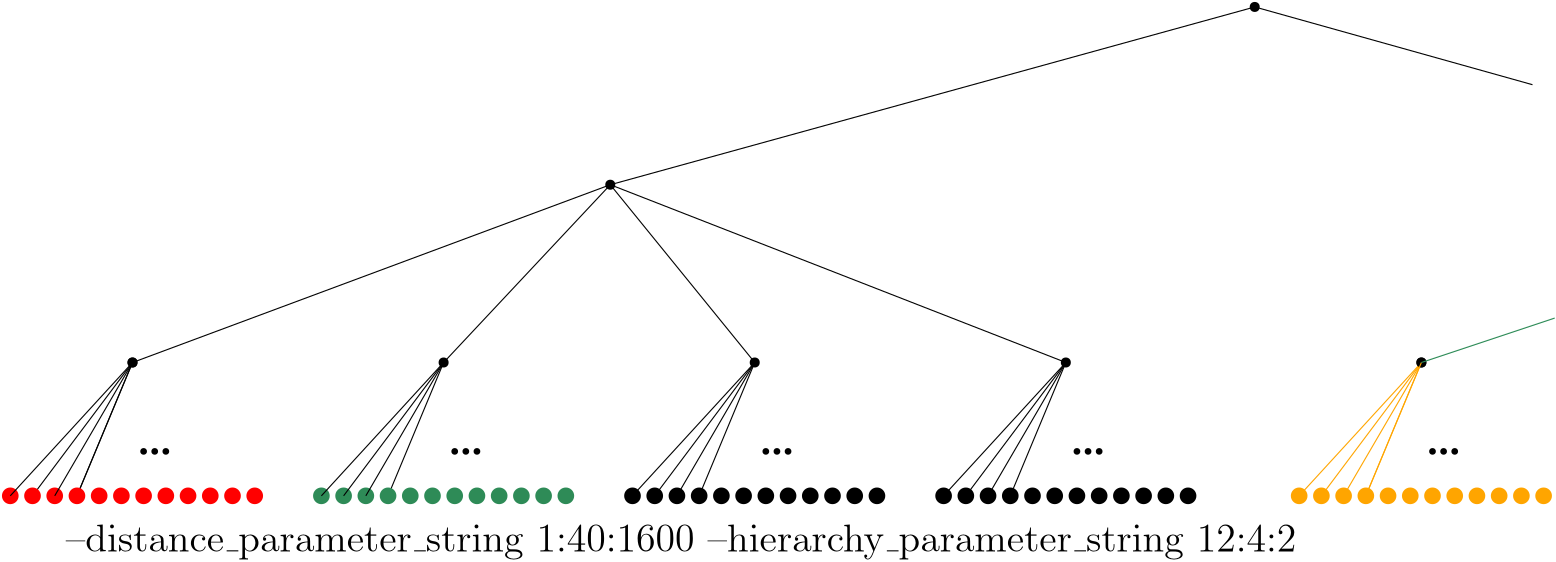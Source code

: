 <?xml version="1.0"?>
<!DOCTYPE ipe SYSTEM "ipe.dtd">
<ipe version="70206" creator="Ipe 7.2.7">
<info created="D:20201119160932" modified="D:20201119163744"/>
<ipestyle name="basic">
<symbol name="arrow/arc(spx)">
<path stroke="sym-stroke" fill="sym-stroke" pen="sym-pen">
0 0 m
-1 0.333 l
-1 -0.333 l
h
</path>
</symbol>
<symbol name="arrow/farc(spx)">
<path stroke="sym-stroke" fill="white" pen="sym-pen">
0 0 m
-1 0.333 l
-1 -0.333 l
h
</path>
</symbol>
<symbol name="arrow/ptarc(spx)">
<path stroke="sym-stroke" fill="sym-stroke" pen="sym-pen">
0 0 m
-1 0.333 l
-0.8 0 l
-1 -0.333 l
h
</path>
</symbol>
<symbol name="arrow/fptarc(spx)">
<path stroke="sym-stroke" fill="white" pen="sym-pen">
0 0 m
-1 0.333 l
-0.8 0 l
-1 -0.333 l
h
</path>
</symbol>
<symbol name="mark/circle(sx)" transformations="translations">
<path fill="sym-stroke">
0.6 0 0 0.6 0 0 e
0.4 0 0 0.4 0 0 e
</path>
</symbol>
<symbol name="mark/disk(sx)" transformations="translations">
<path fill="sym-stroke">
0.6 0 0 0.6 0 0 e
</path>
</symbol>
<symbol name="mark/fdisk(sfx)" transformations="translations">
<group>
<path fill="sym-fill">
0.5 0 0 0.5 0 0 e
</path>
<path fill="sym-stroke" fillrule="eofill">
0.6 0 0 0.6 0 0 e
0.4 0 0 0.4 0 0 e
</path>
</group>
</symbol>
<symbol name="mark/box(sx)" transformations="translations">
<path fill="sym-stroke" fillrule="eofill">
-0.6 -0.6 m
0.6 -0.6 l
0.6 0.6 l
-0.6 0.6 l
h
-0.4 -0.4 m
0.4 -0.4 l
0.4 0.4 l
-0.4 0.4 l
h
</path>
</symbol>
<symbol name="mark/square(sx)" transformations="translations">
<path fill="sym-stroke">
-0.6 -0.6 m
0.6 -0.6 l
0.6 0.6 l
-0.6 0.6 l
h
</path>
</symbol>
<symbol name="mark/fsquare(sfx)" transformations="translations">
<group>
<path fill="sym-fill">
-0.5 -0.5 m
0.5 -0.5 l
0.5 0.5 l
-0.5 0.5 l
h
</path>
<path fill="sym-stroke" fillrule="eofill">
-0.6 -0.6 m
0.6 -0.6 l
0.6 0.6 l
-0.6 0.6 l
h
-0.4 -0.4 m
0.4 -0.4 l
0.4 0.4 l
-0.4 0.4 l
h
</path>
</group>
</symbol>
<symbol name="mark/cross(sx)" transformations="translations">
<group>
<path fill="sym-stroke">
-0.43 -0.57 m
0.57 0.43 l
0.43 0.57 l
-0.57 -0.43 l
h
</path>
<path fill="sym-stroke">
-0.43 0.57 m
0.57 -0.43 l
0.43 -0.57 l
-0.57 0.43 l
h
</path>
</group>
</symbol>
<symbol name="arrow/fnormal(spx)">
<path stroke="sym-stroke" fill="white" pen="sym-pen">
0 0 m
-1 0.333 l
-1 -0.333 l
h
</path>
</symbol>
<symbol name="arrow/pointed(spx)">
<path stroke="sym-stroke" fill="sym-stroke" pen="sym-pen">
0 0 m
-1 0.333 l
-0.8 0 l
-1 -0.333 l
h
</path>
</symbol>
<symbol name="arrow/fpointed(spx)">
<path stroke="sym-stroke" fill="white" pen="sym-pen">
0 0 m
-1 0.333 l
-0.8 0 l
-1 -0.333 l
h
</path>
</symbol>
<symbol name="arrow/linear(spx)">
<path stroke="sym-stroke" pen="sym-pen">
-1 0.333 m
0 0 l
-1 -0.333 l
</path>
</symbol>
<symbol name="arrow/fdouble(spx)">
<path stroke="sym-stroke" fill="white" pen="sym-pen">
0 0 m
-1 0.333 l
-1 -0.333 l
h
-1 0 m
-2 0.333 l
-2 -0.333 l
h
</path>
</symbol>
<symbol name="arrow/double(spx)">
<path stroke="sym-stroke" fill="sym-stroke" pen="sym-pen">
0 0 m
-1 0.333 l
-1 -0.333 l
h
-1 0 m
-2 0.333 l
-2 -0.333 l
h
</path>
</symbol>
<pen name="heavier" value="0.8"/>
<pen name="fat" value="1.2"/>
<pen name="ultrafat" value="2"/>
<symbolsize name="large" value="5"/>
<symbolsize name="small" value="2"/>
<symbolsize name="tiny" value="1.1"/>
<arrowsize name="large" value="10"/>
<arrowsize name="small" value="5"/>
<arrowsize name="tiny" value="3"/>
<color name="red" value="1 0 0"/>
<color name="green" value="0 1 0"/>
<color name="blue" value="0 0 1"/>
<color name="yellow" value="1 1 0"/>
<color name="orange" value="1 0.647 0"/>
<color name="gold" value="1 0.843 0"/>
<color name="purple" value="0.627 0.125 0.941"/>
<color name="gray" value="0.745"/>
<color name="brown" value="0.647 0.165 0.165"/>
<color name="navy" value="0 0 0.502"/>
<color name="pink" value="1 0.753 0.796"/>
<color name="seagreen" value="0.18 0.545 0.341"/>
<color name="turquoise" value="0.251 0.878 0.816"/>
<color name="violet" value="0.933 0.51 0.933"/>
<color name="darkblue" value="0 0 0.545"/>
<color name="darkcyan" value="0 0.545 0.545"/>
<color name="darkgray" value="0.663"/>
<color name="darkgreen" value="0 0.392 0"/>
<color name="darkmagenta" value="0.545 0 0.545"/>
<color name="darkorange" value="1 0.549 0"/>
<color name="darkred" value="0.545 0 0"/>
<color name="lightblue" value="0.678 0.847 0.902"/>
<color name="lightcyan" value="0.878 1 1"/>
<color name="lightgray" value="0.827"/>
<color name="lightgreen" value="0.565 0.933 0.565"/>
<color name="lightyellow" value="1 1 0.878"/>
<dashstyle name="dashed" value="[4] 0"/>
<dashstyle name="dotted" value="[1 3] 0"/>
<dashstyle name="dash dotted" value="[4 2 1 2] 0"/>
<dashstyle name="dash dot dotted" value="[4 2 1 2 1 2] 0"/>
<textsize name="large" value="\large"/>
<textsize name="Large" value="\Large"/>
<textsize name="LARGE" value="\LARGE"/>
<textsize name="huge" value="\huge"/>
<textsize name="Huge" value="\Huge"/>
<textsize name="small" value="\small"/>
<textsize name="footnote" value="\footnotesize"/>
<textsize name="tiny" value="\tiny"/>
<textstyle name="center" begin="\begin{center}" end="\end{center}"/>
<textstyle name="itemize" begin="\begin{itemize}" end="\end{itemize}"/>
<textstyle name="item" begin="\begin{itemize}\item{}" end="\end{itemize}"/>
<gridsize name="4 pts" value="4"/>
<gridsize name="8 pts (~3 mm)" value="8"/>
<gridsize name="16 pts (~6 mm)" value="16"/>
<gridsize name="32 pts (~12 mm)" value="32"/>
<gridsize name="10 pts (~3.5 mm)" value="10"/>
<gridsize name="20 pts (~7 mm)" value="20"/>
<gridsize name="14 pts (~5 mm)" value="14"/>
<gridsize name="28 pts (~10 mm)" value="28"/>
<gridsize name="56 pts (~20 mm)" value="56"/>
<anglesize name="90 deg" value="90"/>
<anglesize name="60 deg" value="60"/>
<anglesize name="45 deg" value="45"/>
<anglesize name="30 deg" value="30"/>
<anglesize name="22.5 deg" value="22.5"/>
<opacity name="10%" value="0.1"/>
<opacity name="30%" value="0.3"/>
<opacity name="50%" value="0.5"/>
<opacity name="75%" value="0.75"/>
<tiling name="falling" angle="-60" step="4" width="1"/>
<tiling name="rising" angle="30" step="4" width="1"/>
</ipestyle>
<page>
<layer name="alpha"/>
<view layers="alpha" active="alpha"/>
<use layer="alpha" matrix="1 0 0 1 -80 -80" name="mark/disk(sx)" pos="96 624" size="large" stroke="red"/>
<use matrix="1 0 0 1 -80 -80" name="mark/disk(sx)" pos="112 624" size="large" stroke="red"/>
<use matrix="1 0 0 1 -80 -80" name="mark/disk(sx)" pos="136 624" size="large" stroke="red"/>
<use matrix="1 0 0 1 -80 -80" name="mark/disk(sx)" pos="144 624" size="large" stroke="red"/>
<use matrix="1 0 0 1 -80 -80" name="mark/disk(sx)" pos="152 624" size="large" stroke="red"/>
<use matrix="1 0 0 1 -80 -80" name="mark/disk(sx)" pos="160 624" size="large" stroke="red"/>
<use matrix="1 0 0 1 -320 -64" name="mark/disk(sx)" pos="368 608" size="large" stroke="red"/>
<use matrix="1 0 0 1 -320 -64" name="mark/disk(sx)" pos="408 608" size="large" stroke="red"/>
<use matrix="1 0 0 1 -320 -64" name="mark/disk(sx)" pos="416 608" size="large" stroke="red"/>
<use matrix="1 0 0 1 -320 -64" name="mark/disk(sx)" pos="424 608" size="large" stroke="red"/>
<use matrix="1 0 0 1 -320 -64" name="mark/disk(sx)" pos="380 656" size="normal" stroke="black"/>
<path matrix="1 0 0 1 -320 -64" stroke="black">
336 608 m
380 656 l
</path>
<path matrix="1 0 0 1 -320 -64" stroke="black">
380 656 m
344 608 l
</path>
<path matrix="1 0 0 1 -320 -64" stroke="black">
352 608 m
380 656 l
</path>
<path matrix="1 0 0 1 -320 -64" stroke="black">
360 608 m
380 656 l
</path>
<use matrix="1 0 0 1 -188 -48" name="mark/disk(sx)" pos="252 608" size="small" stroke="black"/>
<use matrix="1 0 0 1 -188 -48" name="mark/disk(sx)" pos="260 608" size="small" stroke="black"/>
<use matrix="1 0 0 1 -188 -48" name="mark/disk(sx)" pos="256 608" size="small" stroke="black"/>
<use matrix="1 0 0 1 32 -80" name="mark/disk(sx)" pos="96 624" size="large" stroke="seagreen"/>
<use matrix="1 0 0 1 32 -80" name="mark/disk(sx)" pos="104 624" size="large" stroke="seagreen"/>
<use matrix="1 0 0 1 32 -80" name="mark/disk(sx)" pos="112 624" size="large" stroke="seagreen"/>
<use matrix="1 0 0 1 32 -80" name="mark/disk(sx)" pos="136 624" size="large" stroke="seagreen"/>
<use matrix="1 0 0 1 32 -80" name="mark/disk(sx)" pos="144 624" size="large" stroke="seagreen"/>
<use matrix="1 0 0 1 32 -80" name="mark/disk(sx)" pos="152 624" size="large" stroke="seagreen"/>
<use matrix="1 0 0 1 32 -80" name="mark/disk(sx)" pos="160 624" size="large" stroke="seagreen"/>
<use matrix="1 0 0 1 -208 -64" name="mark/disk(sx)" pos="368 608" size="large" stroke="seagreen"/>
<use matrix="1 0 0 1 -208 -64" name="mark/disk(sx)" pos="408 608" size="large" stroke="seagreen"/>
<use matrix="1 0 0 1 -208 -64" name="mark/disk(sx)" pos="416 608" size="large" stroke="seagreen"/>
<use matrix="1 0 0 1 -208 -64" name="mark/disk(sx)" pos="424 608" size="large" stroke="seagreen"/>
<use matrix="1 0 0 1 -208 -64" name="mark/disk(sx)" pos="380 656" size="normal" stroke="black"/>
<path matrix="1 0 0 1 -208 -64" stroke="black">
336 608 m
380 656 l
</path>
<path matrix="1 0 0 1 -208 -64" stroke="black">
380 656 m
344 608 l
</path>
<path matrix="1 0 0 1 -208 -64" stroke="black">
352 608 m
380 656 l
</path>
<path matrix="1 0 0 1 -208 -64" stroke="black">
360 608 m
380 656 l
</path>
<use matrix="1 0 0 1 -76 -48" name="mark/disk(sx)" pos="252 608" size="small" stroke="black"/>
<use matrix="1 0 0 1 -76 -48" name="mark/disk(sx)" pos="260 608" size="small" stroke="black"/>
<use matrix="1 0 0 1 -76 -48" name="mark/disk(sx)" pos="256 608" size="small" stroke="black"/>
<use matrix="1 0 0 1 -144 -32" name="mark/disk(sx)" pos="204 624" size="normal" stroke="black"/>
<use matrix="1 0 0 1 144 -80" name="mark/disk(sx)" pos="96 624" size="large" stroke="black"/>
<use matrix="1 0 0 1 144 -80" name="mark/disk(sx)" pos="104 624" size="large" stroke="black"/>
<use matrix="1 0 0 1 144 -80" name="mark/disk(sx)" pos="112 624" size="large" stroke="black"/>
<use matrix="1 0 0 1 144 -80" name="mark/disk(sx)" pos="120 624" size="large" stroke="black"/>
<use matrix="1 0 0 1 144 -80" name="mark/disk(sx)" pos="136 624" size="large" stroke="black"/>
<use matrix="1 0 0 1 144 -80" name="mark/disk(sx)" pos="144 624" size="large" stroke="black"/>
<use matrix="1 0 0 1 144 -80" name="mark/disk(sx)" pos="152 624" size="large" stroke="black"/>
<use matrix="1 0 0 1 144 -80" name="mark/disk(sx)" pos="160 624" size="large" stroke="black"/>
<use matrix="1 0 0 1 -96 -64" name="mark/disk(sx)" pos="368 608" size="large" stroke="black"/>
<use matrix="1 0 0 1 -96 -64" name="mark/disk(sx)" pos="408 608" size="large" stroke="black"/>
<use matrix="1 0 0 1 -96 -64" name="mark/disk(sx)" pos="416 608" size="large" stroke="black"/>
<use matrix="1 0 0 1 -96 -64" name="mark/disk(sx)" pos="424 608" size="large" stroke="black"/>
<use matrix="1 0 0 1 -96 -64" name="mark/disk(sx)" pos="380 656" size="normal" stroke="black"/>
<path matrix="1 0 0 1 -96 -64" stroke="black">
336 608 m
380 656 l
</path>
<path matrix="1 0 0 1 -96 -64" stroke="black">
380 656 m
344 608 l
</path>
<path matrix="1 0 0 1 -96 -64" stroke="black">
352 608 m
380 656 l
</path>
<path matrix="1 0 0 1 -96 -64" stroke="black">
360 608 m
380 656 l
</path>
<use matrix="1 0 0 1 36 -48" name="mark/disk(sx)" pos="252 608" size="small" stroke="black"/>
<use matrix="1 0 0 1 36 -48" name="mark/disk(sx)" pos="260 608" size="small" stroke="black"/>
<use matrix="1 0 0 1 36 -48" name="mark/disk(sx)" pos="256 608" size="small" stroke="black"/>
<use matrix="1 0 0 1 256 -80" name="mark/disk(sx)" pos="96 624" size="large" stroke="black"/>
<use matrix="1 0 0 1 256 -80" name="mark/disk(sx)" pos="104 624" size="large" stroke="black"/>
<use matrix="1 0 0 1 256 -80" name="mark/disk(sx)" pos="112 624" size="large" stroke="black"/>
<use matrix="1 0 0 1 256 -80" name="mark/disk(sx)" pos="120 624" size="large" stroke="black"/>
<use matrix="1 0 0 1 256 -80" name="mark/disk(sx)" pos="136 624" size="large" stroke="black"/>
<use matrix="1 0 0 1 256 -80" name="mark/disk(sx)" pos="144 624" size="large" stroke="black"/>
<use matrix="1 0 0 1 256 -80" name="mark/disk(sx)" pos="152 624" size="large" stroke="black"/>
<use matrix="1 0 0 1 256 -80" name="mark/disk(sx)" pos="160 624" size="large" stroke="black"/>
<use matrix="1 0 0 1 16 -64" name="mark/disk(sx)" pos="368 608" size="large" stroke="black"/>
<use matrix="1 0 0 1 16 -64" name="mark/disk(sx)" pos="408 608" size="large" stroke="black"/>
<use matrix="1 0 0 1 16 -64" name="mark/disk(sx)" pos="416 608" size="large" stroke="black"/>
<use matrix="1 0 0 1 16 -64" name="mark/disk(sx)" pos="424 608" size="large" stroke="black"/>
<use matrix="1 0 0 1 16 -64" name="mark/disk(sx)" pos="380 656" size="normal" stroke="black"/>
<path matrix="1 0 0 1 16 -64" stroke="black">
336 608 m
380 656 l
</path>
<path matrix="1 0 0 1 16 -64" stroke="black">
380 656 m
344 608 l
</path>
<path matrix="1 0 0 1 16 -64" stroke="black">
352 608 m
380 656 l
</path>
<path matrix="1 0 0 1 16 -64" stroke="black">
360 608 m
380 656 l
</path>
<use matrix="1 0 0 1 148 -48" name="mark/disk(sx)" pos="252 608" size="small" stroke="black"/>
<use matrix="1 0 0 1 148 -48" name="mark/disk(sx)" pos="260 608" size="small" stroke="black"/>
<use matrix="1 0 0 1 148 -48" name="mark/disk(sx)" pos="256 608" size="small" stroke="black"/>
<use name="mark/disk(sx)" pos="232 656" size="normal" stroke="black"/>
<path stroke="black">
60 592 m
232 656 l
</path>
<path stroke="black">
172 592 m
232 656 l
</path>
<path stroke="black">
284 592 m
232 656 l
</path>
<path stroke="black">
396 592 m
232 656 l
</path>
<path stroke="black">
232 656 m
464 720 l
</path>
<use name="mark/disk(sx)" pos="464 720" size="normal" stroke="black"/>
<path stroke="black">
464 720 m
564 692 l
564 692 l
</path>
<text matrix="1 0 0 1 20 12" transformations="translations" pos="16 512" stroke="black" type="label" width="443.047" height="9.962" depth="2.79" valign="baseline" size="Large">--distance\_parameter\_string 1:40:1600 
--hierarchy\_parameter\_string 12:4:2</text>
<path matrix="1 0 0 1 -320 -64" stroke="black">
360 608 m
380 656 l
</path>
<use matrix="1 0 0 1 384 -80" name="mark/disk(sx)" pos="96 624" size="large" stroke="orange"/>
<use matrix="1 0 0 1 384 -80" name="mark/disk(sx)" pos="112 624" size="large" stroke="orange"/>
<use matrix="1 0 0 1 384 -80" name="mark/disk(sx)" pos="136 624" size="large" stroke="orange"/>
<use matrix="1 0 0 1 384 -80" name="mark/disk(sx)" pos="144 624" size="large" stroke="orange"/>
<use matrix="1 0 0 1 384 -80" name="mark/disk(sx)" pos="152 624" size="large" stroke="orange"/>
<use matrix="1 0 0 1 384 -80" name="mark/disk(sx)" pos="160 624" size="large" stroke="orange"/>
<use matrix="1 0 0 1 144 -64" name="mark/disk(sx)" pos="368 608" size="large" stroke="orange"/>
<use matrix="1 0 0 1 144 -64" name="mark/disk(sx)" pos="408 608" size="large" stroke="orange"/>
<use matrix="1 0 0 1 144 -64" name="mark/disk(sx)" pos="416 608" size="large" stroke="orange"/>
<use matrix="1 0 0 1 144 -64" name="mark/disk(sx)" pos="424 608" size="large" stroke="orange"/>
<use matrix="1 0 0 1 144 -64" name="mark/disk(sx)" pos="380 656" size="normal" stroke="black"/>
<path matrix="1 0 0 1 144 -64" stroke="orange">
336 608 m
380 656 l
</path>
<path matrix="1 0 0 1 144 -64" stroke="orange">
380 656 m
344 608 l
</path>
<path matrix="1 0 0 1 144 -64" stroke="orange">
352 608 m
380 656 l
</path>
<path matrix="1 0 0 1 144 -64" stroke="orange">
360 608 m
380 656 l
</path>
<use matrix="1 0 0 1 276 -48" name="mark/disk(sx)" pos="252 608" size="small" stroke="black"/>
<use matrix="1 0 0 1 276 -48" name="mark/disk(sx)" pos="260 608" size="small" stroke="black"/>
<use matrix="1 0 0 1 276 -48" name="mark/disk(sx)" pos="256 608" size="small" stroke="black"/>
<use matrix="1 0 0 1 320 -32" name="mark/disk(sx)" pos="204 624" size="normal" stroke="black"/>
<path matrix="1 0 0 1 144 -64" stroke="orange">
360 608 m
380 656 l
</path>
<path stroke="seagreen">
524 592 m
572 608 l
</path>
<use matrix="1 0 0 1 96 -64" name="mark/disk(sx)" pos="408 608" size="large" stroke="orange"/>
<use matrix="1 0 0 1 80 -64" name="mark/disk(sx)" pos="408 608" size="large" stroke="orange"/>
<use matrix="1 0 0 1 -216 -64" name="mark/disk(sx)" pos="368 608" size="large" stroke="seagreen"/>
<use matrix="1 0 0 1 -328 -64" name="mark/disk(sx)" pos="368 608" size="large" stroke="red"/>
<use matrix="1 0 0 1 -344 -64" name="mark/disk(sx)" pos="368 608" size="large" stroke="red"/>
</page>
</ipe>
